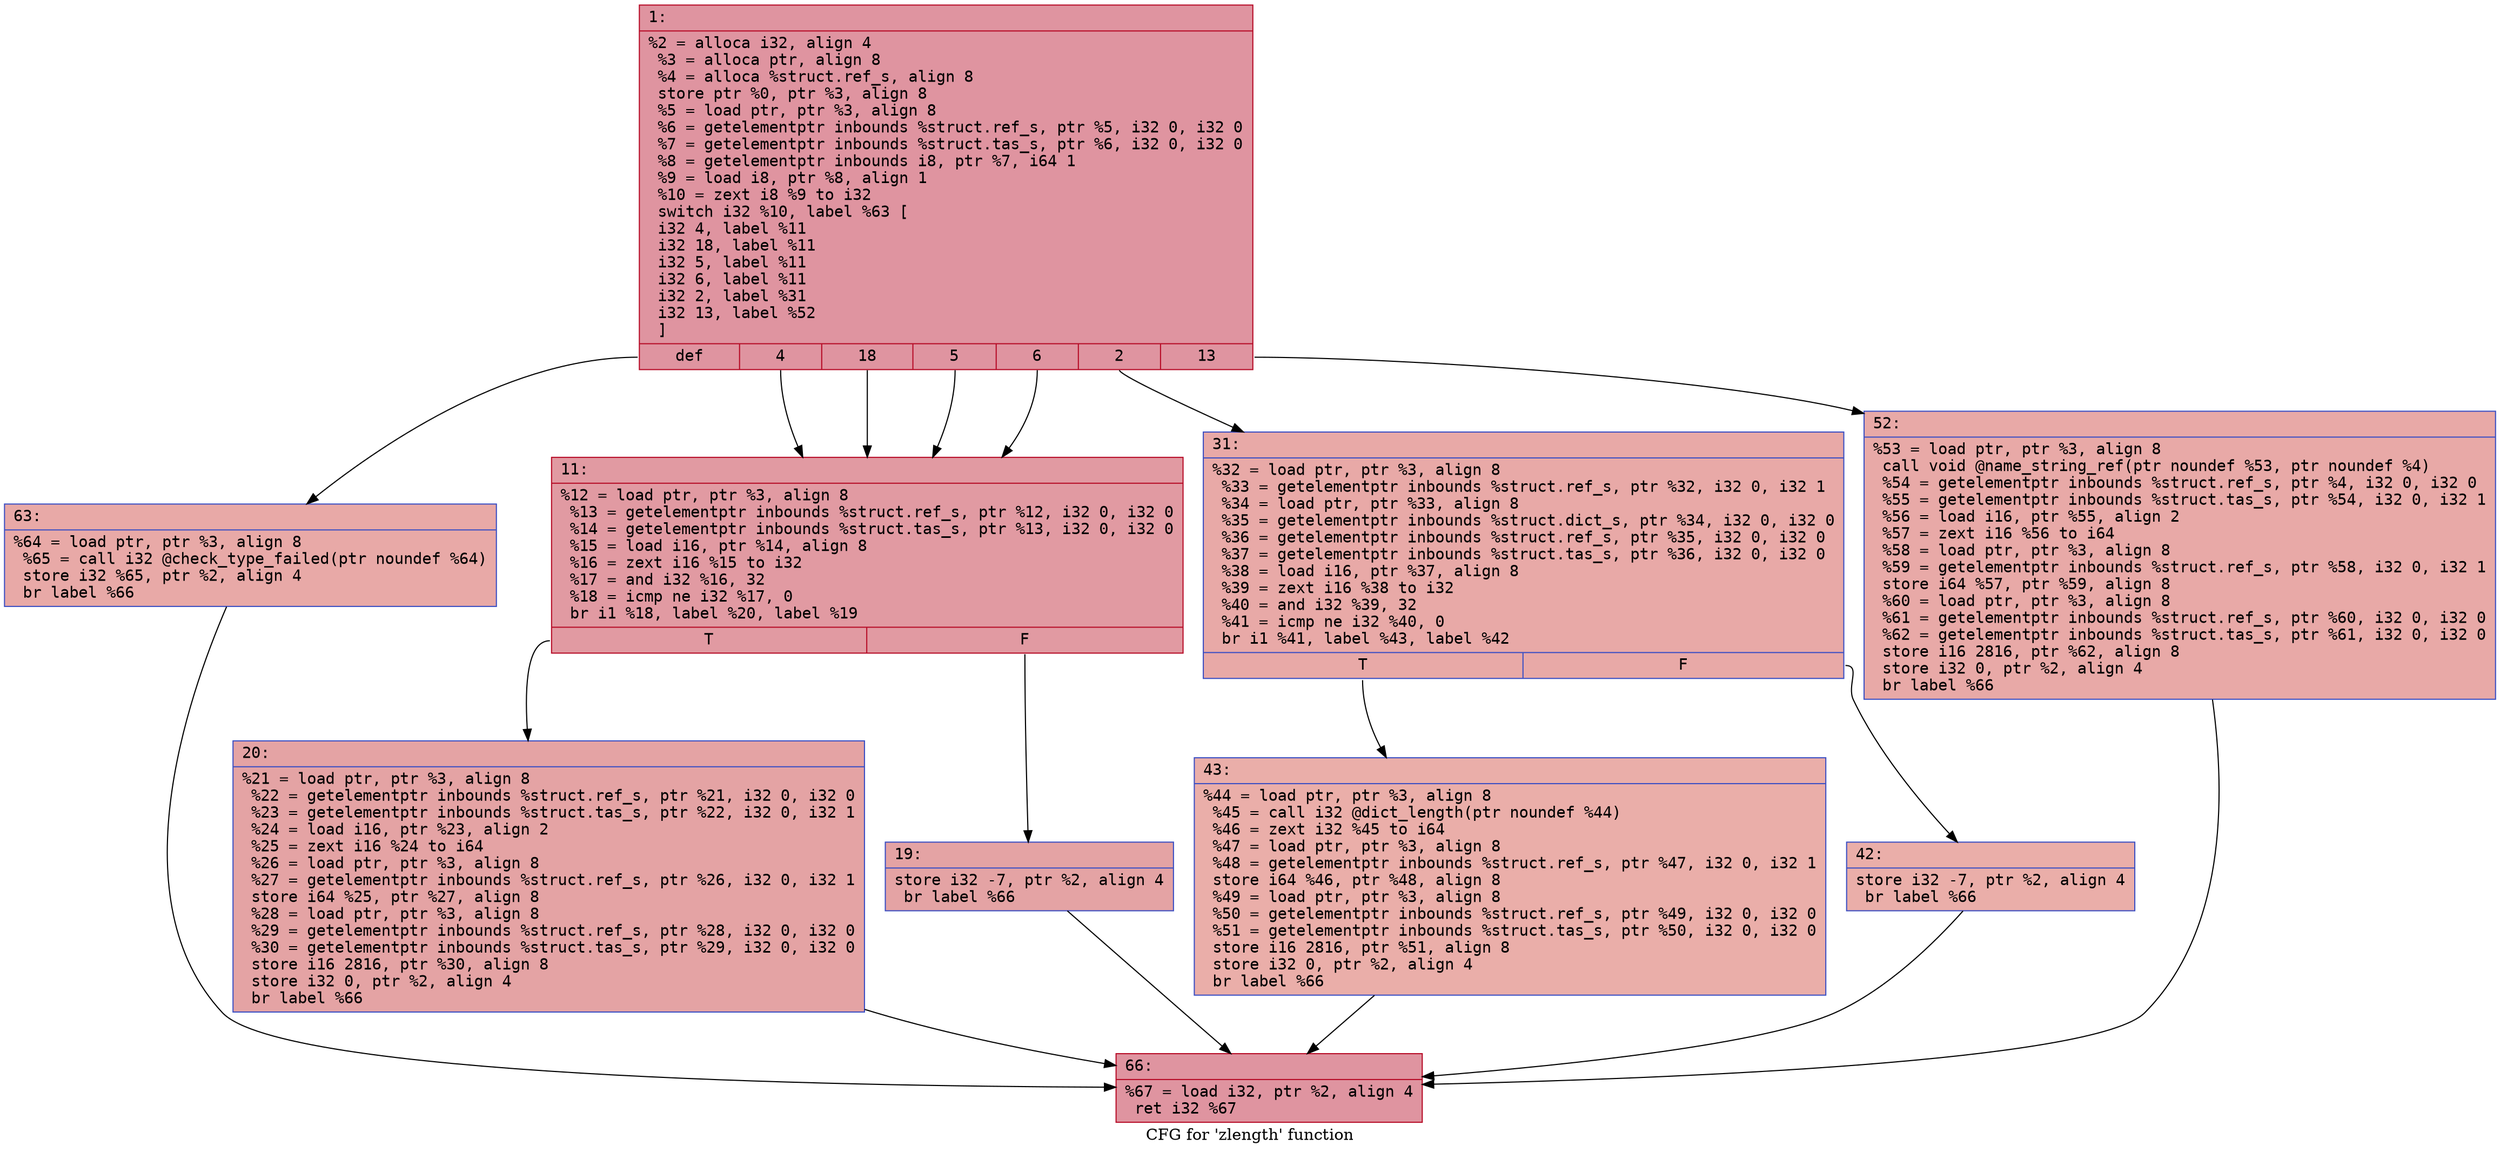 digraph "CFG for 'zlength' function" {
	label="CFG for 'zlength' function";

	Node0x6000037f7ac0 [shape=record,color="#b70d28ff", style=filled, fillcolor="#b70d2870" fontname="Courier",label="{1:\l|  %2 = alloca i32, align 4\l  %3 = alloca ptr, align 8\l  %4 = alloca %struct.ref_s, align 8\l  store ptr %0, ptr %3, align 8\l  %5 = load ptr, ptr %3, align 8\l  %6 = getelementptr inbounds %struct.ref_s, ptr %5, i32 0, i32 0\l  %7 = getelementptr inbounds %struct.tas_s, ptr %6, i32 0, i32 0\l  %8 = getelementptr inbounds i8, ptr %7, i64 1\l  %9 = load i8, ptr %8, align 1\l  %10 = zext i8 %9 to i32\l  switch i32 %10, label %63 [\l    i32 4, label %11\l    i32 18, label %11\l    i32 5, label %11\l    i32 6, label %11\l    i32 2, label %31\l    i32 13, label %52\l  ]\l|{<s0>def|<s1>4|<s2>18|<s3>5|<s4>6|<s5>2|<s6>13}}"];
	Node0x6000037f7ac0:s0 -> Node0x6000037f7d40[tooltip="1 -> 63\nProbability 14.29%" ];
	Node0x6000037f7ac0:s1 -> Node0x6000037f7b10[tooltip="1 -> 11\nProbability 57.14%" ];
	Node0x6000037f7ac0:s2 -> Node0x6000037f7b10[tooltip="1 -> 11\nProbability 57.14%" ];
	Node0x6000037f7ac0:s3 -> Node0x6000037f7b10[tooltip="1 -> 11\nProbability 57.14%" ];
	Node0x6000037f7ac0:s4 -> Node0x6000037f7b10[tooltip="1 -> 11\nProbability 57.14%" ];
	Node0x6000037f7ac0:s5 -> Node0x6000037f7c00[tooltip="1 -> 31\nProbability 14.29%" ];
	Node0x6000037f7ac0:s6 -> Node0x6000037f7cf0[tooltip="1 -> 52\nProbability 14.29%" ];
	Node0x6000037f7b10 [shape=record,color="#b70d28ff", style=filled, fillcolor="#bb1b2c70" fontname="Courier",label="{11:\l|  %12 = load ptr, ptr %3, align 8\l  %13 = getelementptr inbounds %struct.ref_s, ptr %12, i32 0, i32 0\l  %14 = getelementptr inbounds %struct.tas_s, ptr %13, i32 0, i32 0\l  %15 = load i16, ptr %14, align 8\l  %16 = zext i16 %15 to i32\l  %17 = and i32 %16, 32\l  %18 = icmp ne i32 %17, 0\l  br i1 %18, label %20, label %19\l|{<s0>T|<s1>F}}"];
	Node0x6000037f7b10:s0 -> Node0x6000037f7bb0[tooltip="11 -> 20\nProbability 50.00%" ];
	Node0x6000037f7b10:s1 -> Node0x6000037f7b60[tooltip="11 -> 19\nProbability 50.00%" ];
	Node0x6000037f7b60 [shape=record,color="#3d50c3ff", style=filled, fillcolor="#c32e3170" fontname="Courier",label="{19:\l|  store i32 -7, ptr %2, align 4\l  br label %66\l}"];
	Node0x6000037f7b60 -> Node0x6000037f7d90[tooltip="19 -> 66\nProbability 100.00%" ];
	Node0x6000037f7bb0 [shape=record,color="#3d50c3ff", style=filled, fillcolor="#c32e3170" fontname="Courier",label="{20:\l|  %21 = load ptr, ptr %3, align 8\l  %22 = getelementptr inbounds %struct.ref_s, ptr %21, i32 0, i32 0\l  %23 = getelementptr inbounds %struct.tas_s, ptr %22, i32 0, i32 1\l  %24 = load i16, ptr %23, align 2\l  %25 = zext i16 %24 to i64\l  %26 = load ptr, ptr %3, align 8\l  %27 = getelementptr inbounds %struct.ref_s, ptr %26, i32 0, i32 1\l  store i64 %25, ptr %27, align 8\l  %28 = load ptr, ptr %3, align 8\l  %29 = getelementptr inbounds %struct.ref_s, ptr %28, i32 0, i32 0\l  %30 = getelementptr inbounds %struct.tas_s, ptr %29, i32 0, i32 0\l  store i16 2816, ptr %30, align 8\l  store i32 0, ptr %2, align 4\l  br label %66\l}"];
	Node0x6000037f7bb0 -> Node0x6000037f7d90[tooltip="20 -> 66\nProbability 100.00%" ];
	Node0x6000037f7c00 [shape=record,color="#3d50c3ff", style=filled, fillcolor="#ca3b3770" fontname="Courier",label="{31:\l|  %32 = load ptr, ptr %3, align 8\l  %33 = getelementptr inbounds %struct.ref_s, ptr %32, i32 0, i32 1\l  %34 = load ptr, ptr %33, align 8\l  %35 = getelementptr inbounds %struct.dict_s, ptr %34, i32 0, i32 0\l  %36 = getelementptr inbounds %struct.ref_s, ptr %35, i32 0, i32 0\l  %37 = getelementptr inbounds %struct.tas_s, ptr %36, i32 0, i32 0\l  %38 = load i16, ptr %37, align 8\l  %39 = zext i16 %38 to i32\l  %40 = and i32 %39, 32\l  %41 = icmp ne i32 %40, 0\l  br i1 %41, label %43, label %42\l|{<s0>T|<s1>F}}"];
	Node0x6000037f7c00:s0 -> Node0x6000037f7ca0[tooltip="31 -> 43\nProbability 50.00%" ];
	Node0x6000037f7c00:s1 -> Node0x6000037f7c50[tooltip="31 -> 42\nProbability 50.00%" ];
	Node0x6000037f7c50 [shape=record,color="#3d50c3ff", style=filled, fillcolor="#d0473d70" fontname="Courier",label="{42:\l|  store i32 -7, ptr %2, align 4\l  br label %66\l}"];
	Node0x6000037f7c50 -> Node0x6000037f7d90[tooltip="42 -> 66\nProbability 100.00%" ];
	Node0x6000037f7ca0 [shape=record,color="#3d50c3ff", style=filled, fillcolor="#d0473d70" fontname="Courier",label="{43:\l|  %44 = load ptr, ptr %3, align 8\l  %45 = call i32 @dict_length(ptr noundef %44)\l  %46 = zext i32 %45 to i64\l  %47 = load ptr, ptr %3, align 8\l  %48 = getelementptr inbounds %struct.ref_s, ptr %47, i32 0, i32 1\l  store i64 %46, ptr %48, align 8\l  %49 = load ptr, ptr %3, align 8\l  %50 = getelementptr inbounds %struct.ref_s, ptr %49, i32 0, i32 0\l  %51 = getelementptr inbounds %struct.tas_s, ptr %50, i32 0, i32 0\l  store i16 2816, ptr %51, align 8\l  store i32 0, ptr %2, align 4\l  br label %66\l}"];
	Node0x6000037f7ca0 -> Node0x6000037f7d90[tooltip="43 -> 66\nProbability 100.00%" ];
	Node0x6000037f7cf0 [shape=record,color="#3d50c3ff", style=filled, fillcolor="#ca3b3770" fontname="Courier",label="{52:\l|  %53 = load ptr, ptr %3, align 8\l  call void @name_string_ref(ptr noundef %53, ptr noundef %4)\l  %54 = getelementptr inbounds %struct.ref_s, ptr %4, i32 0, i32 0\l  %55 = getelementptr inbounds %struct.tas_s, ptr %54, i32 0, i32 1\l  %56 = load i16, ptr %55, align 2\l  %57 = zext i16 %56 to i64\l  %58 = load ptr, ptr %3, align 8\l  %59 = getelementptr inbounds %struct.ref_s, ptr %58, i32 0, i32 1\l  store i64 %57, ptr %59, align 8\l  %60 = load ptr, ptr %3, align 8\l  %61 = getelementptr inbounds %struct.ref_s, ptr %60, i32 0, i32 0\l  %62 = getelementptr inbounds %struct.tas_s, ptr %61, i32 0, i32 0\l  store i16 2816, ptr %62, align 8\l  store i32 0, ptr %2, align 4\l  br label %66\l}"];
	Node0x6000037f7cf0 -> Node0x6000037f7d90[tooltip="52 -> 66\nProbability 100.00%" ];
	Node0x6000037f7d40 [shape=record,color="#3d50c3ff", style=filled, fillcolor="#ca3b3770" fontname="Courier",label="{63:\l|  %64 = load ptr, ptr %3, align 8\l  %65 = call i32 @check_type_failed(ptr noundef %64)\l  store i32 %65, ptr %2, align 4\l  br label %66\l}"];
	Node0x6000037f7d40 -> Node0x6000037f7d90[tooltip="63 -> 66\nProbability 100.00%" ];
	Node0x6000037f7d90 [shape=record,color="#b70d28ff", style=filled, fillcolor="#b70d2870" fontname="Courier",label="{66:\l|  %67 = load i32, ptr %2, align 4\l  ret i32 %67\l}"];
}
